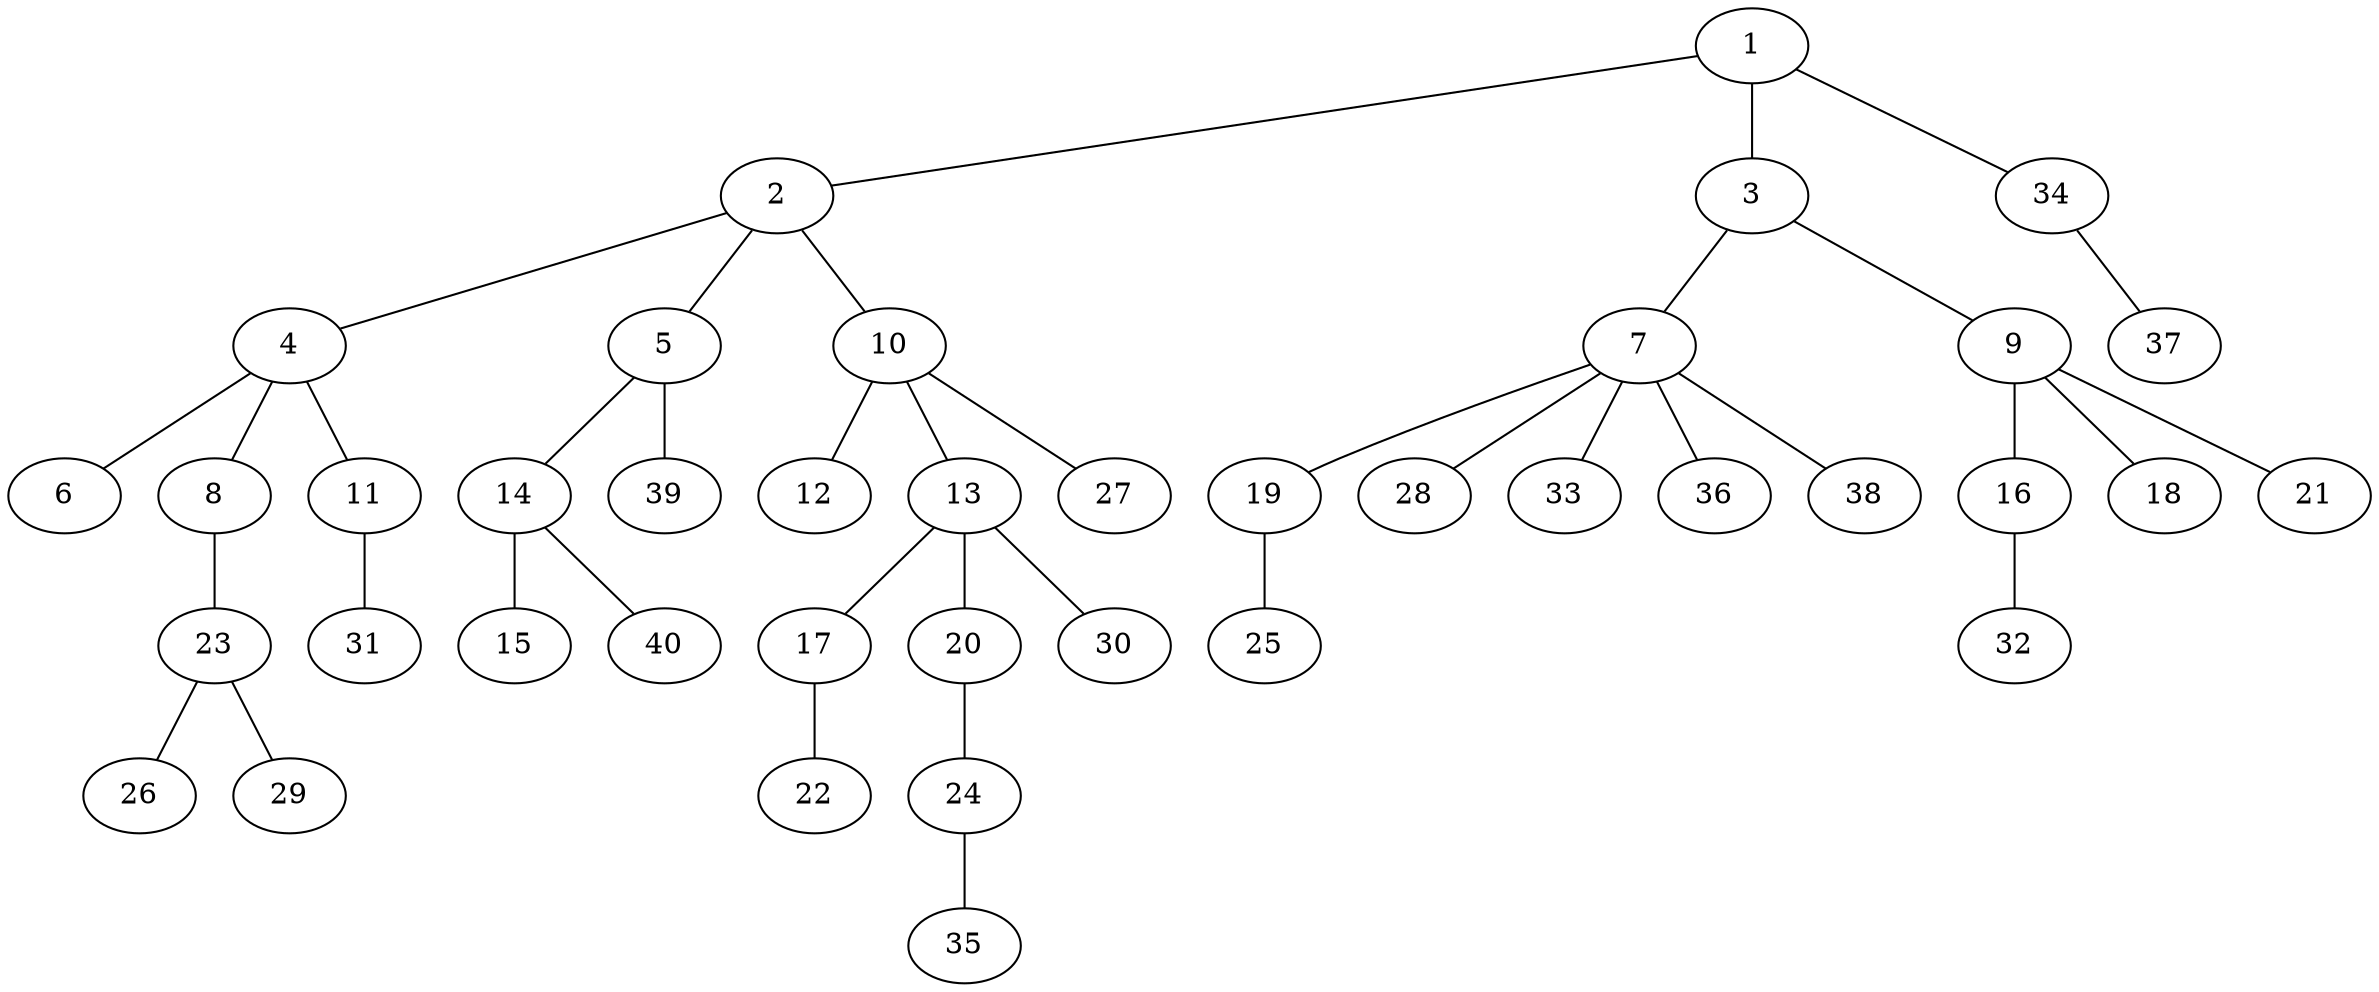 graph graphname {1--2
1--3
1--34
2--4
2--5
2--10
3--7
3--9
4--6
4--8
4--11
5--14
5--39
7--19
7--28
7--33
7--36
7--38
8--23
9--16
9--18
9--21
10--12
10--13
10--27
11--31
13--17
13--20
13--30
14--15
14--40
16--32
17--22
19--25
20--24
23--26
23--29
24--35
34--37
}